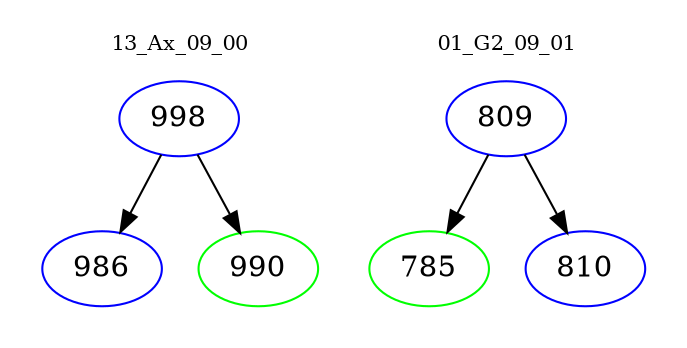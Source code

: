 digraph{
subgraph cluster_0 {
color = white
label = "13_Ax_09_00";
fontsize=10;
T0_998 [label="998", color="blue"]
T0_998 -> T0_986 [color="black"]
T0_986 [label="986", color="blue"]
T0_998 -> T0_990 [color="black"]
T0_990 [label="990", color="green"]
}
subgraph cluster_1 {
color = white
label = "01_G2_09_01";
fontsize=10;
T1_809 [label="809", color="blue"]
T1_809 -> T1_785 [color="black"]
T1_785 [label="785", color="green"]
T1_809 -> T1_810 [color="black"]
T1_810 [label="810", color="blue"]
}
}
